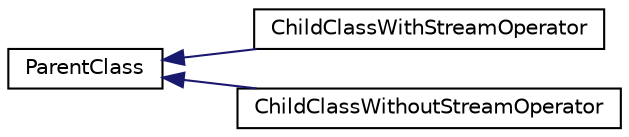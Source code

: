 digraph "Graphical Class Hierarchy"
{
 // LATEX_PDF_SIZE
  edge [fontname="Helvetica",fontsize="10",labelfontname="Helvetica",labelfontsize="10"];
  node [fontname="Helvetica",fontsize="10",shape=record];
  rankdir="LR";
  Node0 [label="ParentClass",height=0.2,width=0.4,color="black", fillcolor="white", style="filled",URL="$class_parent_class.html",tooltip=" "];
  Node0 -> Node1 [dir="back",color="midnightblue",fontsize="10",style="solid",fontname="Helvetica"];
  Node1 [label="ChildClassWithStreamOperator",height=0.2,width=0.4,color="black", fillcolor="white", style="filled",URL="$class_child_class_with_stream_operator.html",tooltip=" "];
  Node0 -> Node2 [dir="back",color="midnightblue",fontsize="10",style="solid",fontname="Helvetica"];
  Node2 [label="ChildClassWithoutStreamOperator",height=0.2,width=0.4,color="black", fillcolor="white", style="filled",URL="$class_child_class_without_stream_operator.html",tooltip=" "];
}
